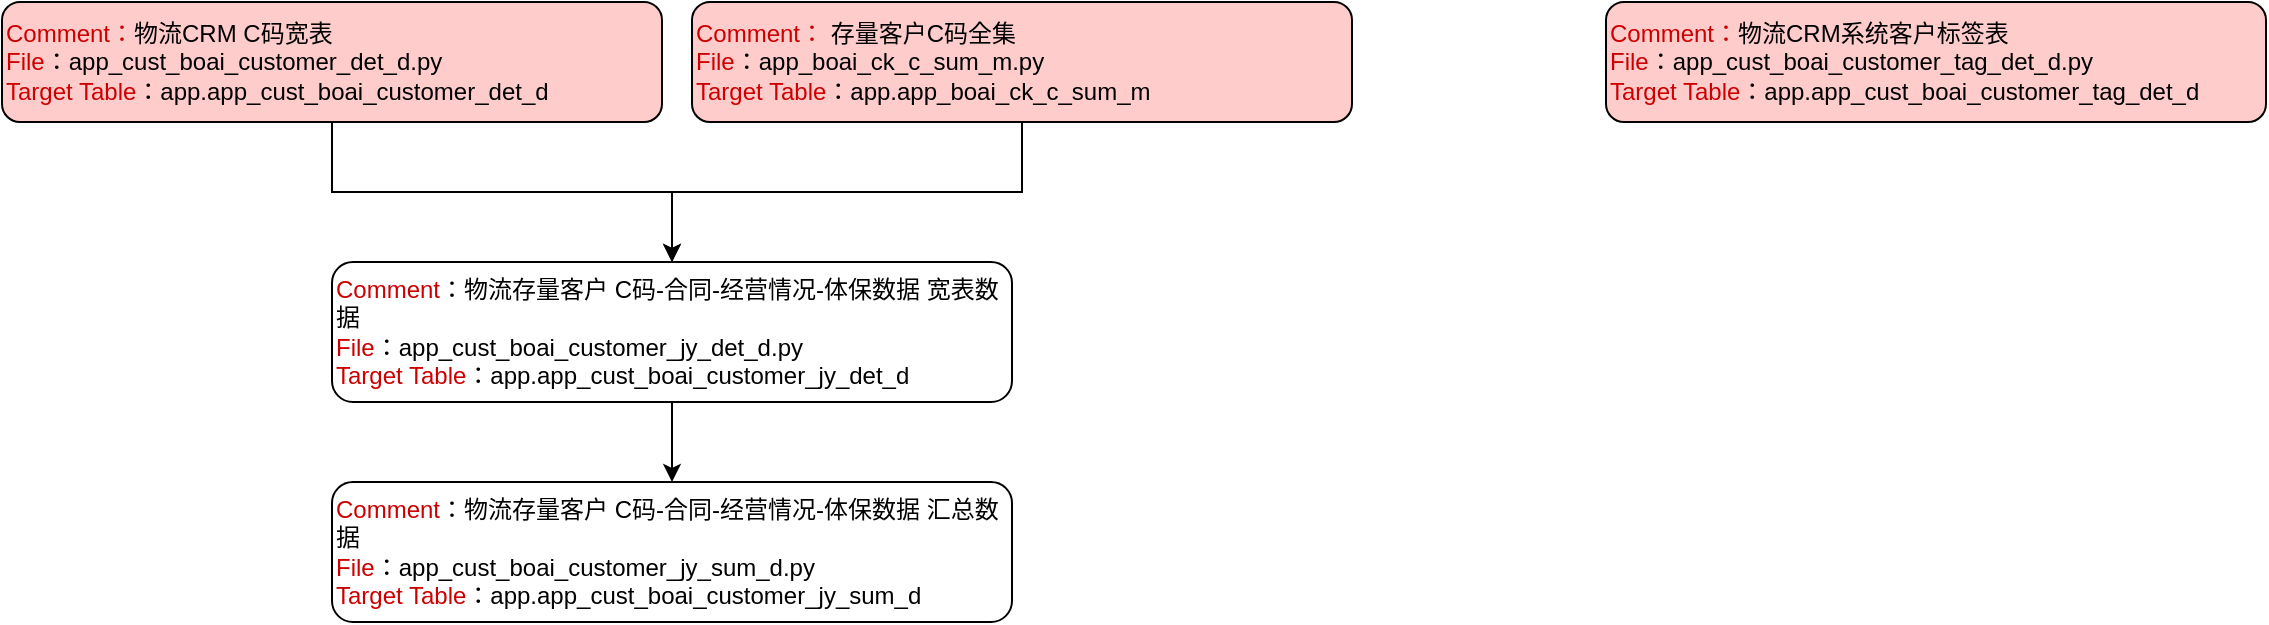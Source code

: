 <mxfile version="21.3.8" type="github">
  <diagram name="第 1 页" id="hjx9UMngOR1U0fq3IYw1">
    <mxGraphModel dx="1306" dy="812" grid="1" gridSize="10" guides="1" tooltips="1" connect="1" arrows="1" fold="1" page="1" pageScale="1" pageWidth="827" pageHeight="1169" math="0" shadow="0">
      <root>
        <mxCell id="0" />
        <mxCell id="1" parent="0" />
        <mxCell id="NRV5wv7FhYk1cSlDrk5y-5" style="edgeStyle=orthogonalEdgeStyle;rounded=0;orthogonalLoop=1;jettySize=auto;html=1;entryX=0.5;entryY=0;entryDx=0;entryDy=0;" edge="1" parent="1" source="NRV5wv7FhYk1cSlDrk5y-1" target="NRV5wv7FhYk1cSlDrk5y-2">
          <mxGeometry relative="1" as="geometry" />
        </mxCell>
        <mxCell id="NRV5wv7FhYk1cSlDrk5y-1" value="&lt;font color=&quot;#cc0000&quot;&gt;Comment：&lt;/font&gt;物流CRM C码宽表&lt;span data-sl-origin-json=&quot;JTVCJTdCJTIyYmdDb2xvciUyMiUzQSUyMiUyM0ZGRTVDNyUyMiUyQyUyMnRleHQlMjIlM0ElMjIlRTUlQUUlQTIlRTYlOUQlQTUlRTQlQkIlQkIlRTUlOEElQTElRTUlQkElOTUlRTUlQjElODIlRTYlQTglQTElRTUlOUUlOEIlMjIlN0QlNUQ=&quot;&gt;&lt;/span&gt;&lt;font color=&quot;#cc0000&quot;&gt;&lt;br&gt;File&lt;/font&gt;：app_cust_boai_customer_det_d&lt;span style=&quot;background-color: initial;&quot;&gt;.py&lt;/span&gt;&lt;br&gt;&lt;font color=&quot;#cc0000&quot;&gt;Target Table&lt;/font&gt;：app.app_cust_boai_customer_det_d" style="rounded=1;whiteSpace=wrap;html=1;align=left;fillColor=#FFCCCC;" vertex="1" parent="1">
          <mxGeometry x="25" y="210" width="330" height="60" as="geometry" />
        </mxCell>
        <mxCell id="NRV5wv7FhYk1cSlDrk5y-8" value="" style="edgeStyle=orthogonalEdgeStyle;rounded=0;orthogonalLoop=1;jettySize=auto;html=1;" edge="1" parent="1" source="NRV5wv7FhYk1cSlDrk5y-2" target="NRV5wv7FhYk1cSlDrk5y-7">
          <mxGeometry relative="1" as="geometry" />
        </mxCell>
        <mxCell id="NRV5wv7FhYk1cSlDrk5y-2" value="&lt;font color=&quot;#cc0000&quot;&gt;Comment&lt;/font&gt;：物流存量客户 C码-合同-经营情况-体保数据 宽表数据&lt;br&gt;&lt;font color=&quot;#cc0000&quot;&gt;File&lt;/font&gt;：app_cust_boai_customer_jy_det_d&lt;span style=&quot;background-color: initial;&quot;&gt;.py&lt;/span&gt;&lt;br&gt;&lt;font color=&quot;#cc0000&quot;&gt;Target Table&lt;/font&gt;：app.app_cust_boai_customer_jy_det_d" style="rounded=1;whiteSpace=wrap;html=1;align=left;" vertex="1" parent="1">
          <mxGeometry x="190" y="340" width="340" height="70" as="geometry" />
        </mxCell>
        <mxCell id="NRV5wv7FhYk1cSlDrk5y-3" value="&lt;font color=&quot;#cc0000&quot;&gt;Comment：&lt;/font&gt;物流CRM系统客户标签表&lt;br&gt;&lt;font color=&quot;#cc0000&quot;&gt;File&lt;/font&gt;：app_cust_boai_customer_tag_det_d&lt;span style=&quot;background-color: initial;&quot;&gt;.py&lt;/span&gt;&lt;br&gt;&lt;font color=&quot;#cc0000&quot;&gt;Target Table&lt;/font&gt;：app.app_cust_boai_customer_tag_det_d" style="rounded=1;whiteSpace=wrap;html=1;align=left;fillColor=#FFCCCC;" vertex="1" parent="1">
          <mxGeometry x="827" y="210" width="330" height="60" as="geometry" />
        </mxCell>
        <mxCell id="NRV5wv7FhYk1cSlDrk5y-6" style="edgeStyle=orthogonalEdgeStyle;rounded=0;orthogonalLoop=1;jettySize=auto;html=1;" edge="1" parent="1" source="NRV5wv7FhYk1cSlDrk5y-4" target="NRV5wv7FhYk1cSlDrk5y-2">
          <mxGeometry relative="1" as="geometry" />
        </mxCell>
        <mxCell id="NRV5wv7FhYk1cSlDrk5y-4" value="&lt;font color=&quot;#cc0000&quot;&gt;Comment：&lt;/font&gt; 存量客户C码全集&lt;font color=&quot;#cc0000&quot;&gt;&lt;br&gt;&lt;/font&gt;&lt;font color=&quot;#cc0000&quot;&gt;File&lt;/font&gt;：app_boai_ck_c_sum_m&lt;span style=&quot;background-color: initial;&quot;&gt;.py&lt;/span&gt;&lt;br&gt;&lt;font color=&quot;#cc0000&quot;&gt;Target Table&lt;/font&gt;：app.app_boai_ck_c_sum_m" style="rounded=1;whiteSpace=wrap;html=1;align=left;fillColor=#FFCCCC;" vertex="1" parent="1">
          <mxGeometry x="370" y="210" width="330" height="60" as="geometry" />
        </mxCell>
        <mxCell id="NRV5wv7FhYk1cSlDrk5y-7" value="&lt;font color=&quot;#cc0000&quot;&gt;Comment&lt;/font&gt;：物流存量客户 C码-合同-经营情况-体保数据 汇总数据&lt;br&gt;&lt;font color=&quot;#cc0000&quot;&gt;File&lt;/font&gt;：app_cust_boai_customer_jy_sum_d&lt;span style=&quot;background-color: initial;&quot;&gt;.py&lt;/span&gt;&lt;br&gt;&lt;font color=&quot;#cc0000&quot;&gt;Target Table&lt;/font&gt;：app.app_cust_boai_customer_jy_sum_d" style="rounded=1;whiteSpace=wrap;html=1;align=left;" vertex="1" parent="1">
          <mxGeometry x="190" y="450" width="340" height="70" as="geometry" />
        </mxCell>
      </root>
    </mxGraphModel>
  </diagram>
</mxfile>
